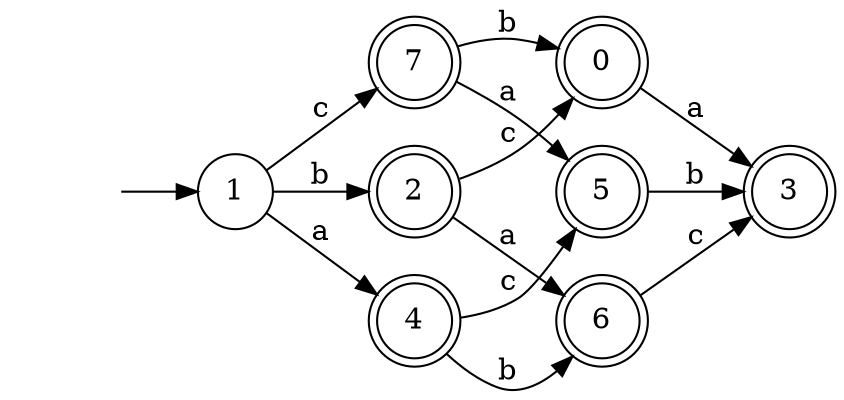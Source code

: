 digraph Automaton {
  rankdir = LR;
0 [shape=doublecircle]; 
  0 -> 3 [label="a"];
node [shape=circle];
  initial [shape=plaintext,label=""];
  initial -> 1
  1 -> 4 [label="a"];
  1 -> 2 [label="b"];
  1 -> 7 [label="c"];
2 [shape=doublecircle]; 
  2 -> 6 [label="a"];
  2 -> 0 [label="c"];
3 [shape=doublecircle]; 
4 [shape=doublecircle]; 
  4 -> 6 [label="b"];
  4 -> 5 [label="c"];
5 [shape=doublecircle]; 
  5 -> 3 [label="b"];
6 [shape=doublecircle]; 
  6 -> 3 [label="c"];
7 [shape=doublecircle]; 
  7 -> 5 [label="a"];
  7 -> 0 [label="b"];
}

